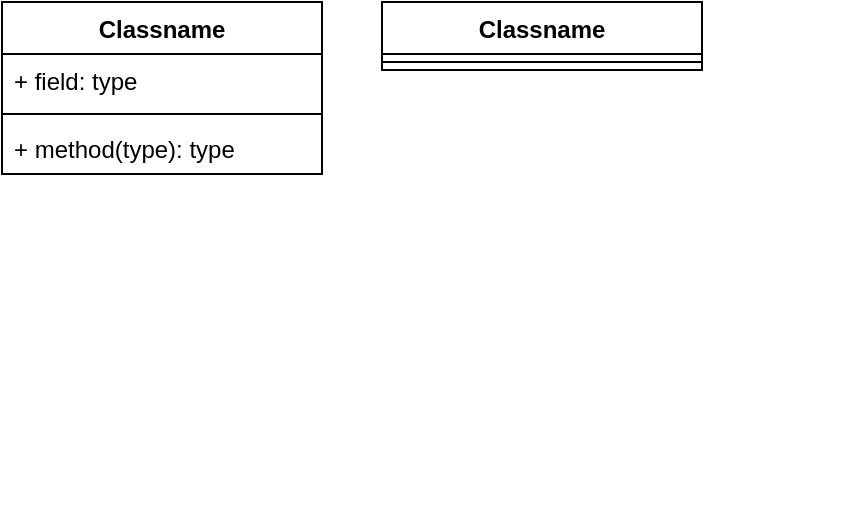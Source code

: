 <mxfile version="18.0.0" type="github">
  <diagram id="E186S8RJVWjqXE9jLzbj" name="Page-1">
    <mxGraphModel dx="1822" dy="971" grid="1" gridSize="10" guides="1" tooltips="1" connect="1" arrows="1" fold="1" page="1" pageScale="1" pageWidth="827" pageHeight="1169" math="0" shadow="0">
      <root>
        <mxCell id="0" />
        <mxCell id="1" parent="0" />
        <mxCell id="3XCDnQiL7V9fduCvtsaL-52" value="Classname" style="swimlane;fontStyle=1;align=center;verticalAlign=top;childLayout=stackLayout;horizontal=1;startSize=26;horizontalStack=0;resizeParent=1;resizeParentMax=0;resizeLast=0;collapsible=1;marginBottom=0;" vertex="1" parent="1">
          <mxGeometry x="50" y="60" width="160" height="86" as="geometry" />
        </mxCell>
        <mxCell id="3XCDnQiL7V9fduCvtsaL-53" value="+ field: type" style="text;strokeColor=none;fillColor=none;align=left;verticalAlign=top;spacingLeft=4;spacingRight=4;overflow=hidden;rotatable=0;points=[[0,0.5],[1,0.5]];portConstraint=eastwest;" vertex="1" parent="3XCDnQiL7V9fduCvtsaL-52">
          <mxGeometry y="26" width="160" height="26" as="geometry" />
        </mxCell>
        <mxCell id="3XCDnQiL7V9fduCvtsaL-54" value="" style="line;strokeWidth=1;fillColor=none;align=left;verticalAlign=middle;spacingTop=-1;spacingLeft=3;spacingRight=3;rotatable=0;labelPosition=right;points=[];portConstraint=eastwest;" vertex="1" parent="3XCDnQiL7V9fduCvtsaL-52">
          <mxGeometry y="52" width="160" height="8" as="geometry" />
        </mxCell>
        <mxCell id="3XCDnQiL7V9fduCvtsaL-55" value="+ method(type): type" style="text;strokeColor=none;fillColor=none;align=left;verticalAlign=top;spacingLeft=4;spacingRight=4;overflow=hidden;rotatable=0;points=[[0,0.5],[1,0.5]];portConstraint=eastwest;" vertex="1" parent="3XCDnQiL7V9fduCvtsaL-52">
          <mxGeometry y="60" width="160" height="26" as="geometry" />
        </mxCell>
        <mxCell id="3XCDnQiL7V9fduCvtsaL-62" value="Classname" style="swimlane;fontStyle=1;align=center;verticalAlign=top;childLayout=stackLayout;horizontal=1;startSize=26;horizontalStack=0;resizeParent=1;resizeParentMax=0;resizeLast=0;collapsible=1;marginBottom=0;" vertex="1" parent="1">
          <mxGeometry x="240" y="60" width="160" height="34" as="geometry" />
        </mxCell>
        <mxCell id="3XCDnQiL7V9fduCvtsaL-64" value="" style="line;strokeWidth=1;fillColor=none;align=left;verticalAlign=middle;spacingTop=-1;spacingLeft=3;spacingRight=3;rotatable=0;labelPosition=right;points=[];portConstraint=eastwest;" vertex="1" parent="3XCDnQiL7V9fduCvtsaL-62">
          <mxGeometry y="26" width="160" height="8" as="geometry" />
        </mxCell>
        <mxCell id="3XCDnQiL7V9fduCvtsaL-70" value="&lt;mxGraphModel&gt;&lt;root&gt;&lt;mxCell id =&quot;0&quot;/&gt;&lt;mxCell id =&quot;1&quot; parent =&quot;0&quot;/&gt;&lt;mxCell id=&quot;2&quot; value=&quot;a{&quot; style=&quot;swimlane;fontStyle=1;align=center;verticalAlign=top;childLayout=stackLayout;horizontal=1;startSize=26;horizontalStack=0;resizeParent=1;resizeParentMax=0;resizeLast=0;collapsible=1;marginBottom=0;&quot;vertex=&quot;1&quot;parent=&quot;1&quot;&gt;&lt;mxGeometry x=&quot;0&quot; y=&quot;0&quot; width=&quot;250&quot; height=&quot;97&quot; as=&quot;geometry&quot; /&gt;&lt;/mxCell&gt;&lt;mxCell id=&quot;3&quot; value=&quot;-  c : int&amp;#xa;-  b : int&quot; style=&quot;text;strokeColor=none;fillColor=none;align=left;verticalAlign=top;spacingLeft=4;spacingRight=4;overflow=hidden;rotatable=0;points=[[0,0.5],[1,0.5]];portConstraint=eastwest;&quot; vertex=&quot;1&quot; parent=&quot;2&quot;&gt;&lt;mxGeometry x=&quot;0&quot; y=&quot;25&quot; width=&quot;100%&quot; height=&quot;46&quot; as=&quot;geometry&quot; /&gt;&lt;/mxCell&gt;&lt;mxCell id=&quot;4&quot; value=&quot;&quot; style=&quot;line;strokeWidth=1;fillColor=none;align=left;verticalAlign=middle;spacingTop=-1;spacingLeft=3;spacingRight=3;rotatable=0;labelPosition=right;points=[];portConstraint=eastwest;strokeWidth=1;&quot;vertex=&quot;1&quot;parent=&quot;2&quot;&gt;&lt;mxGeometry y=&quot;71&quot; width=&quot;250&quot; height=&quot;8&quot; as=&quot;geometry&quot; /&gt;&lt;/mxCell&gt;&lt;mxCell id=&quot;5&quot; value=&quot;&quot; style=&quot;text;strokeColor=none;fillColor=none;align=left;verticalAlign=top;spacingLeft=4;spacingRight=4;overflow=hidden;rotatable=0;points=[[0,0.5],[1,0.5]];portConstraint=eastwest;&quot; vertex=&quot;1&quot; parent=&quot;2&quot;&gt;&lt;mxGeometry x=&quot;0&quot; y=&quot;79&quot; width=&quot;250&quot; height=&quot;18&quot; as=&quot;geometry&quot; /&gt;&lt;/mxCell&gt;&lt;/root&gt;&lt;/mxGraphModel&gt;" style="text;whiteSpace=wrap;html=1;" vertex="1" parent="1">
          <mxGeometry x="140" y="230" width="340" height="90" as="geometry" />
        </mxCell>
      </root>
    </mxGraphModel>
  </diagram>
</mxfile>
